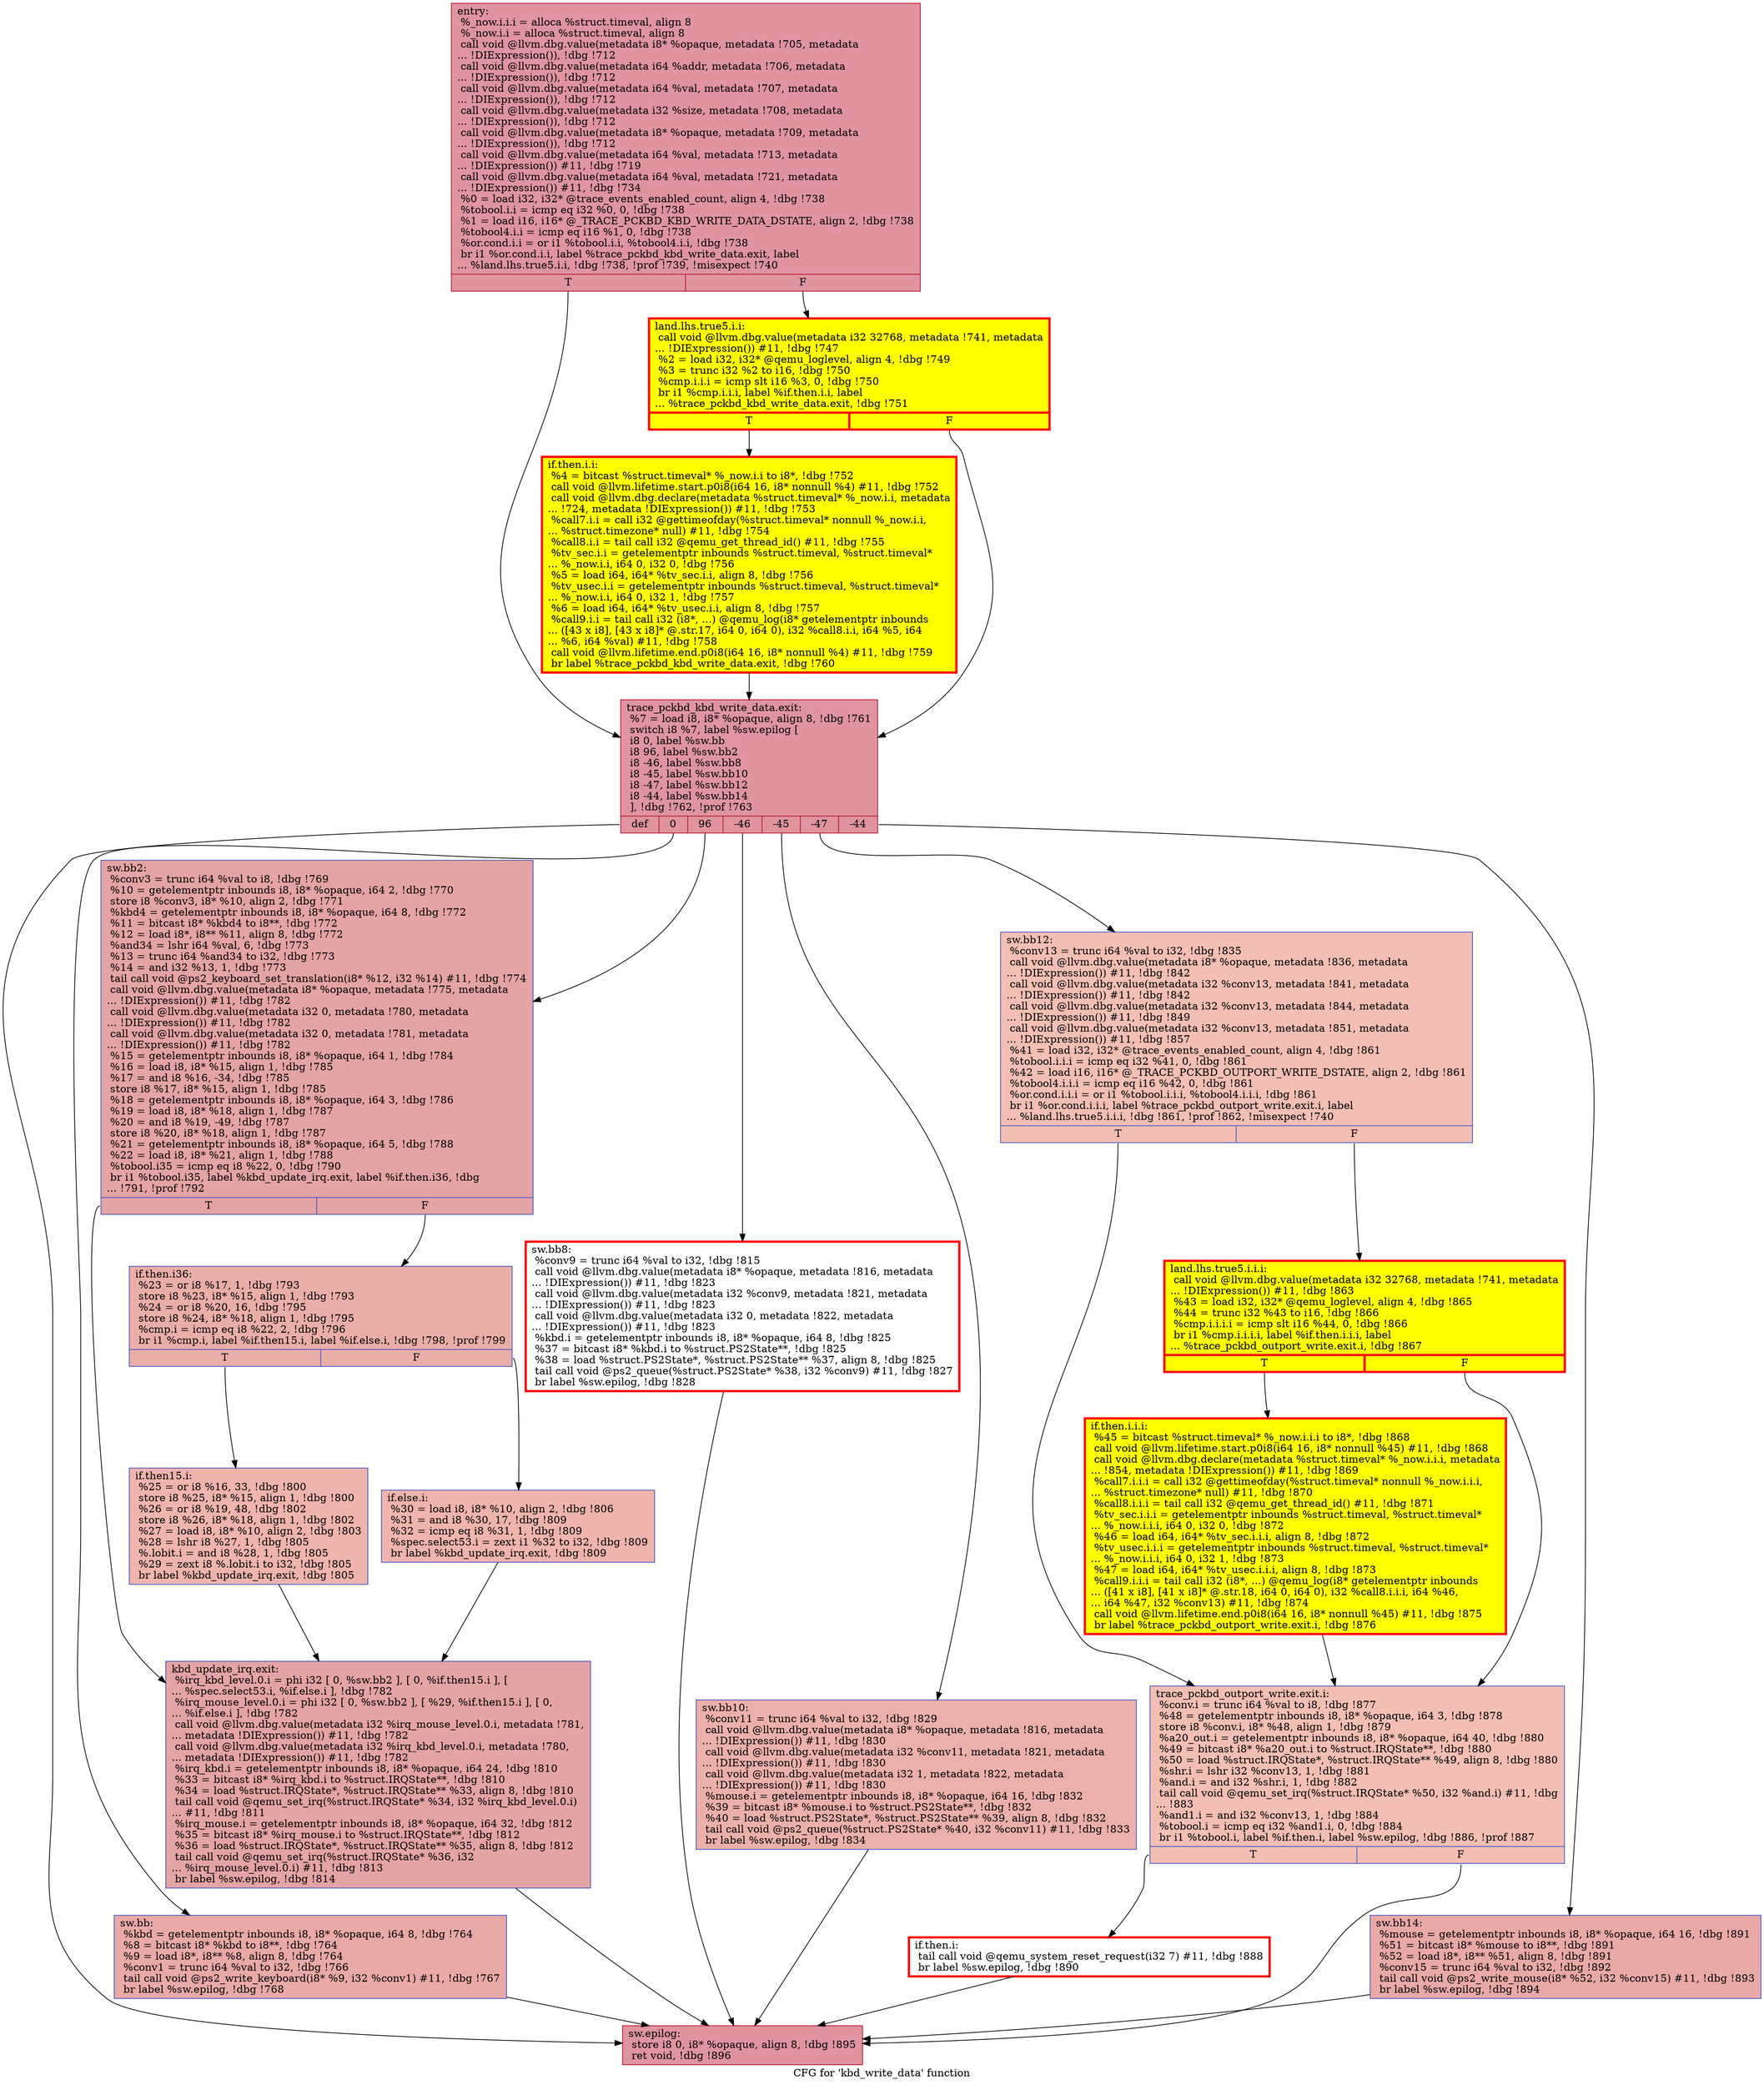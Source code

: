 digraph "CFG for 'kbd_write_data' function" {
	label="CFG for 'kbd_write_data' function";

	Node0x55fc2aa945c0 [shape=record,color="#b70d28ff", style=filled, fillcolor="#b70d2870",label="{entry:\l  %_now.i.i.i = alloca %struct.timeval, align 8\l  %_now.i.i = alloca %struct.timeval, align 8\l  call void @llvm.dbg.value(metadata i8* %opaque, metadata !705, metadata\l... !DIExpression()), !dbg !712\l  call void @llvm.dbg.value(metadata i64 %addr, metadata !706, metadata\l... !DIExpression()), !dbg !712\l  call void @llvm.dbg.value(metadata i64 %val, metadata !707, metadata\l... !DIExpression()), !dbg !712\l  call void @llvm.dbg.value(metadata i32 %size, metadata !708, metadata\l... !DIExpression()), !dbg !712\l  call void @llvm.dbg.value(metadata i8* %opaque, metadata !709, metadata\l... !DIExpression()), !dbg !712\l  call void @llvm.dbg.value(metadata i64 %val, metadata !713, metadata\l... !DIExpression()) #11, !dbg !719\l  call void @llvm.dbg.value(metadata i64 %val, metadata !721, metadata\l... !DIExpression()) #11, !dbg !734\l  %0 = load i32, i32* @trace_events_enabled_count, align 4, !dbg !738\l  %tobool.i.i = icmp eq i32 %0, 0, !dbg !738\l  %1 = load i16, i16* @_TRACE_PCKBD_KBD_WRITE_DATA_DSTATE, align 2, !dbg !738\l  %tobool4.i.i = icmp eq i16 %1, 0, !dbg !738\l  %or.cond.i.i = or i1 %tobool.i.i, %tobool4.i.i, !dbg !738\l  br i1 %or.cond.i.i, label %trace_pckbd_kbd_write_data.exit, label\l... %land.lhs.true5.i.i, !dbg !738, !prof !739, !misexpect !740\l|{<s0>T|<s1>F}}"];
	Node0x55fc2aa945c0:s0 -> Node0x55fc2aa9b4b0;
	Node0x55fc2aa945c0:s1 -> Node0x55fc2aa9bff0;
	Node0x55fc2aa9bff0 [shape=record,penwidth=3.0, style="filled", color="red", fillcolor="yellow",label="{land.lhs.true5.i.i:                               \l  call void @llvm.dbg.value(metadata i32 32768, metadata !741, metadata\l... !DIExpression()) #11, !dbg !747\l  %2 = load i32, i32* @qemu_loglevel, align 4, !dbg !749\l  %3 = trunc i32 %2 to i16, !dbg !750\l  %cmp.i.i.i = icmp slt i16 %3, 0, !dbg !750\l  br i1 %cmp.i.i.i, label %if.then.i.i, label\l... %trace_pckbd_kbd_write_data.exit, !dbg !751\l|{<s0>T|<s1>F}}"];
	Node0x55fc2aa9bff0:s0 -> Node0x55fc2a567120;
	Node0x55fc2aa9bff0:s1 -> Node0x55fc2aa9b4b0;
	Node0x55fc2a567120 [shape=record,penwidth=3.0, style="filled", color="red", fillcolor="yellow",label="{if.then.i.i:                                      \l  %4 = bitcast %struct.timeval* %_now.i.i to i8*, !dbg !752\l  call void @llvm.lifetime.start.p0i8(i64 16, i8* nonnull %4) #11, !dbg !752\l  call void @llvm.dbg.declare(metadata %struct.timeval* %_now.i.i, metadata\l... !724, metadata !DIExpression()) #11, !dbg !753\l  %call7.i.i = call i32 @gettimeofday(%struct.timeval* nonnull %_now.i.i,\l... %struct.timezone* null) #11, !dbg !754\l  %call8.i.i = tail call i32 @qemu_get_thread_id() #11, !dbg !755\l  %tv_sec.i.i = getelementptr inbounds %struct.timeval, %struct.timeval*\l... %_now.i.i, i64 0, i32 0, !dbg !756\l  %5 = load i64, i64* %tv_sec.i.i, align 8, !dbg !756\l  %tv_usec.i.i = getelementptr inbounds %struct.timeval, %struct.timeval*\l... %_now.i.i, i64 0, i32 1, !dbg !757\l  %6 = load i64, i64* %tv_usec.i.i, align 8, !dbg !757\l  %call9.i.i = tail call i32 (i8*, ...) @qemu_log(i8* getelementptr inbounds\l... ([43 x i8], [43 x i8]* @.str.17, i64 0, i64 0), i32 %call8.i.i, i64 %5, i64\l... %6, i64 %val) #11, !dbg !758\l  call void @llvm.lifetime.end.p0i8(i64 16, i8* nonnull %4) #11, !dbg !759\l  br label %trace_pckbd_kbd_write_data.exit, !dbg !760\l}"];
	Node0x55fc2a567120 -> Node0x55fc2aa9b4b0;
	Node0x55fc2aa9b4b0 [shape=record,color="#b70d28ff", style=filled, fillcolor="#b70d2870",label="{trace_pckbd_kbd_write_data.exit:                  \l  %7 = load i8, i8* %opaque, align 8, !dbg !761\l  switch i8 %7, label %sw.epilog [\l    i8 0, label %sw.bb\l    i8 96, label %sw.bb2\l    i8 -46, label %sw.bb8\l    i8 -45, label %sw.bb10\l    i8 -47, label %sw.bb12\l    i8 -44, label %sw.bb14\l  ], !dbg !762, !prof !763\l|{<s0>def|<s1>0|<s2>96|<s3>-46|<s4>-45|<s5>-47|<s6>-44}}"];
	Node0x55fc2aa9b4b0:s0 -> Node0x55fc2a566e20;
	Node0x55fc2aa9b4b0:s1 -> Node0x55fc2aa97430;
	Node0x55fc2aa9b4b0:s2 -> Node0x55fc2aa97b80;
	Node0x55fc2aa9b4b0:s3 -> Node0x55fc2aa0e400;
	Node0x55fc2aa9b4b0:s4 -> Node0x55fc2aa0e590;
	Node0x55fc2aa9b4b0:s5 -> Node0x55fc2aa0e9e0;
	Node0x55fc2aa9b4b0:s6 -> Node0x55fc2a7a5e60;
	Node0x55fc2aa97430 [shape=record,color="#3d50c3ff", style=filled, fillcolor="#ca3b3770",label="{sw.bb:                                            \l  %kbd = getelementptr inbounds i8, i8* %opaque, i64 8, !dbg !764\l  %8 = bitcast i8* %kbd to i8**, !dbg !764\l  %9 = load i8*, i8** %8, align 8, !dbg !764\l  %conv1 = trunc i64 %val to i32, !dbg !766\l  tail call void @ps2_write_keyboard(i8* %9, i32 %conv1) #11, !dbg !767\l  br label %sw.epilog, !dbg !768\l}"];
	Node0x55fc2aa97430 -> Node0x55fc2a566e20;
	Node0x55fc2aa97b80 [shape=record,color="#3d50c3ff", style=filled, fillcolor="#c32e3170",label="{sw.bb2:                                           \l  %conv3 = trunc i64 %val to i8, !dbg !769\l  %10 = getelementptr inbounds i8, i8* %opaque, i64 2, !dbg !770\l  store i8 %conv3, i8* %10, align 2, !dbg !771\l  %kbd4 = getelementptr inbounds i8, i8* %opaque, i64 8, !dbg !772\l  %11 = bitcast i8* %kbd4 to i8**, !dbg !772\l  %12 = load i8*, i8** %11, align 8, !dbg !772\l  %and34 = lshr i64 %val, 6, !dbg !773\l  %13 = trunc i64 %and34 to i32, !dbg !773\l  %14 = and i32 %13, 1, !dbg !773\l  tail call void @ps2_keyboard_set_translation(i8* %12, i32 %14) #11, !dbg !774\l  call void @llvm.dbg.value(metadata i8* %opaque, metadata !775, metadata\l... !DIExpression()) #11, !dbg !782\l  call void @llvm.dbg.value(metadata i32 0, metadata !780, metadata\l... !DIExpression()) #11, !dbg !782\l  call void @llvm.dbg.value(metadata i32 0, metadata !781, metadata\l... !DIExpression()) #11, !dbg !782\l  %15 = getelementptr inbounds i8, i8* %opaque, i64 1, !dbg !784\l  %16 = load i8, i8* %15, align 1, !dbg !785\l  %17 = and i8 %16, -34, !dbg !785\l  store i8 %17, i8* %15, align 1, !dbg !785\l  %18 = getelementptr inbounds i8, i8* %opaque, i64 3, !dbg !786\l  %19 = load i8, i8* %18, align 1, !dbg !787\l  %20 = and i8 %19, -49, !dbg !787\l  store i8 %20, i8* %18, align 1, !dbg !787\l  %21 = getelementptr inbounds i8, i8* %opaque, i64 5, !dbg !788\l  %22 = load i8, i8* %21, align 1, !dbg !788\l  %tobool.i35 = icmp eq i8 %22, 0, !dbg !790\l  br i1 %tobool.i35, label %kbd_update_irq.exit, label %if.then.i36, !dbg\l... !791, !prof !792\l|{<s0>T|<s1>F}}"];
	Node0x55fc2aa97b80:s0 -> Node0x55fc2abbfee0;
	Node0x55fc2aa97b80:s1 -> Node0x55fc2aa59640;
	Node0x55fc2aa59640 [shape=record,color="#3d50c3ff", style=filled, fillcolor="#d0473d70",label="{if.then.i36:                                      \l  %23 = or i8 %17, 1, !dbg !793\l  store i8 %23, i8* %15, align 1, !dbg !793\l  %24 = or i8 %20, 16, !dbg !795\l  store i8 %24, i8* %18, align 1, !dbg !795\l  %cmp.i = icmp eq i8 %22, 2, !dbg !796\l  br i1 %cmp.i, label %if.then15.i, label %if.else.i, !dbg !798, !prof !799\l|{<s0>T|<s1>F}}"];
	Node0x55fc2aa59640:s0 -> Node0x55fc2abbf5d0;
	Node0x55fc2aa59640:s1 -> Node0x55fc2aa60f80;
	Node0x55fc2abbf5d0 [shape=record,color="#3d50c3ff", style=filled, fillcolor="#d8564670",label="{if.then15.i:                                      \l  %25 = or i8 %16, 33, !dbg !800\l  store i8 %25, i8* %15, align 1, !dbg !800\l  %26 = or i8 %19, 48, !dbg !802\l  store i8 %26, i8* %18, align 1, !dbg !802\l  %27 = load i8, i8* %10, align 2, !dbg !803\l  %28 = lshr i8 %27, 1, !dbg !805\l  %.lobit.i = and i8 %28, 1, !dbg !805\l  %29 = zext i8 %.lobit.i to i32, !dbg !805\l  br label %kbd_update_irq.exit, !dbg !805\l}"];
	Node0x55fc2abbf5d0 -> Node0x55fc2abbfee0;
	Node0x55fc2aa60f80 [shape=record,color="#3d50c3ff", style=filled, fillcolor="#d8564670",label="{if.else.i:                                        \l  %30 = load i8, i8* %10, align 2, !dbg !806\l  %31 = and i8 %30, 17, !dbg !809\l  %32 = icmp eq i8 %31, 1, !dbg !809\l  %spec.select53.i = zext i1 %32 to i32, !dbg !809\l  br label %kbd_update_irq.exit, !dbg !809\l}"];
	Node0x55fc2aa60f80 -> Node0x55fc2abbfee0;
	Node0x55fc2abbfee0 [shape=record,color="#3d50c3ff", style=filled, fillcolor="#c32e3170",label="{kbd_update_irq.exit:                              \l  %irq_kbd_level.0.i = phi i32 [ 0, %sw.bb2 ], [ 0, %if.then15.i ], [\l... %spec.select53.i, %if.else.i ], !dbg !782\l  %irq_mouse_level.0.i = phi i32 [ 0, %sw.bb2 ], [ %29, %if.then15.i ], [ 0,\l... %if.else.i ], !dbg !782\l  call void @llvm.dbg.value(metadata i32 %irq_mouse_level.0.i, metadata !781,\l... metadata !DIExpression()) #11, !dbg !782\l  call void @llvm.dbg.value(metadata i32 %irq_kbd_level.0.i, metadata !780,\l... metadata !DIExpression()) #11, !dbg !782\l  %irq_kbd.i = getelementptr inbounds i8, i8* %opaque, i64 24, !dbg !810\l  %33 = bitcast i8* %irq_kbd.i to %struct.IRQState**, !dbg !810\l  %34 = load %struct.IRQState*, %struct.IRQState** %33, align 8, !dbg !810\l  tail call void @qemu_set_irq(%struct.IRQState* %34, i32 %irq_kbd_level.0.i)\l... #11, !dbg !811\l  %irq_mouse.i = getelementptr inbounds i8, i8* %opaque, i64 32, !dbg !812\l  %35 = bitcast i8* %irq_mouse.i to %struct.IRQState**, !dbg !812\l  %36 = load %struct.IRQState*, %struct.IRQState** %35, align 8, !dbg !812\l  tail call void @qemu_set_irq(%struct.IRQState* %36, i32\l... %irq_mouse_level.0.i) #11, !dbg !813\l  br label %sw.epilog, !dbg !814\l}"];
	Node0x55fc2abbfee0 -> Node0x55fc2a566e20;
	Node0x55fc2aa0e400 [shape=record,penwidth=3.0, color="red",label="{sw.bb8:                                           \l  %conv9 = trunc i64 %val to i32, !dbg !815\l  call void @llvm.dbg.value(metadata i8* %opaque, metadata !816, metadata\l... !DIExpression()) #11, !dbg !823\l  call void @llvm.dbg.value(metadata i32 %conv9, metadata !821, metadata\l... !DIExpression()) #11, !dbg !823\l  call void @llvm.dbg.value(metadata i32 0, metadata !822, metadata\l... !DIExpression()) #11, !dbg !823\l  %kbd.i = getelementptr inbounds i8, i8* %opaque, i64 8, !dbg !825\l  %37 = bitcast i8* %kbd.i to %struct.PS2State**, !dbg !825\l  %38 = load %struct.PS2State*, %struct.PS2State** %37, align 8, !dbg !825\l  tail call void @ps2_queue(%struct.PS2State* %38, i32 %conv9) #11, !dbg !827\l  br label %sw.epilog, !dbg !828\l}"];
	Node0x55fc2aa0e400 -> Node0x55fc2a566e20;
	Node0x55fc2aa0e590 [shape=record,color="#3d50c3ff", style=filled, fillcolor="#d24b4070",label="{sw.bb10:                                          \l  %conv11 = trunc i64 %val to i32, !dbg !829\l  call void @llvm.dbg.value(metadata i8* %opaque, metadata !816, metadata\l... !DIExpression()) #11, !dbg !830\l  call void @llvm.dbg.value(metadata i32 %conv11, metadata !821, metadata\l... !DIExpression()) #11, !dbg !830\l  call void @llvm.dbg.value(metadata i32 1, metadata !822, metadata\l... !DIExpression()) #11, !dbg !830\l  %mouse.i = getelementptr inbounds i8, i8* %opaque, i64 16, !dbg !832\l  %39 = bitcast i8* %mouse.i to %struct.PS2State**, !dbg !832\l  %40 = load %struct.PS2State*, %struct.PS2State** %39, align 8, !dbg !832\l  tail call void @ps2_queue(%struct.PS2State* %40, i32 %conv11) #11, !dbg !833\l  br label %sw.epilog, !dbg !834\l}"];
	Node0x55fc2aa0e590 -> Node0x55fc2a566e20;
	Node0x55fc2aa0e9e0 [shape=record,color="#3d50c3ff", style=filled, fillcolor="#e36c5570",label="{sw.bb12:                                          \l  %conv13 = trunc i64 %val to i32, !dbg !835\l  call void @llvm.dbg.value(metadata i8* %opaque, metadata !836, metadata\l... !DIExpression()) #11, !dbg !842\l  call void @llvm.dbg.value(metadata i32 %conv13, metadata !841, metadata\l... !DIExpression()) #11, !dbg !842\l  call void @llvm.dbg.value(metadata i32 %conv13, metadata !844, metadata\l... !DIExpression()) #11, !dbg !849\l  call void @llvm.dbg.value(metadata i32 %conv13, metadata !851, metadata\l... !DIExpression()) #11, !dbg !857\l  %41 = load i32, i32* @trace_events_enabled_count, align 4, !dbg !861\l  %tobool.i.i.i = icmp eq i32 %41, 0, !dbg !861\l  %42 = load i16, i16* @_TRACE_PCKBD_OUTPORT_WRITE_DSTATE, align 2, !dbg !861\l  %tobool4.i.i.i = icmp eq i16 %42, 0, !dbg !861\l  %or.cond.i.i.i = or i1 %tobool.i.i.i, %tobool4.i.i.i, !dbg !861\l  br i1 %or.cond.i.i.i, label %trace_pckbd_outport_write.exit.i, label\l... %land.lhs.true5.i.i.i, !dbg !861, !prof !862, !misexpect !740\l|{<s0>T|<s1>F}}"];
	Node0x55fc2aa0e9e0:s0 -> Node0x55fc2aa95640;
	Node0x55fc2aa0e9e0:s1 -> Node0x55fc2aa6e4c0;
	Node0x55fc2aa6e4c0 [shape=record,penwidth=3.0, style="filled", color="red", fillcolor="yellow",label="{land.lhs.true5.i.i.i:                             \l  call void @llvm.dbg.value(metadata i32 32768, metadata !741, metadata\l... !DIExpression()) #11, !dbg !863\l  %43 = load i32, i32* @qemu_loglevel, align 4, !dbg !865\l  %44 = trunc i32 %43 to i16, !dbg !866\l  %cmp.i.i.i.i = icmp slt i16 %44, 0, !dbg !866\l  br i1 %cmp.i.i.i.i, label %if.then.i.i.i, label\l... %trace_pckbd_outport_write.exit.i, !dbg !867\l|{<s0>T|<s1>F}}"];
	Node0x55fc2aa6e4c0:s0 -> Node0x55fc2aaa2a90;
	Node0x55fc2aa6e4c0:s1 -> Node0x55fc2aa95640;
	Node0x55fc2aaa2a90 [shape=record,penwidth=3.0, style="filled", color="red", fillcolor="yellow",label="{if.then.i.i.i:                                    \l  %45 = bitcast %struct.timeval* %_now.i.i.i to i8*, !dbg !868\l  call void @llvm.lifetime.start.p0i8(i64 16, i8* nonnull %45) #11, !dbg !868\l  call void @llvm.dbg.declare(metadata %struct.timeval* %_now.i.i.i, metadata\l... !854, metadata !DIExpression()) #11, !dbg !869\l  %call7.i.i.i = call i32 @gettimeofday(%struct.timeval* nonnull %_now.i.i.i,\l... %struct.timezone* null) #11, !dbg !870\l  %call8.i.i.i = tail call i32 @qemu_get_thread_id() #11, !dbg !871\l  %tv_sec.i.i.i = getelementptr inbounds %struct.timeval, %struct.timeval*\l... %_now.i.i.i, i64 0, i32 0, !dbg !872\l  %46 = load i64, i64* %tv_sec.i.i.i, align 8, !dbg !872\l  %tv_usec.i.i.i = getelementptr inbounds %struct.timeval, %struct.timeval*\l... %_now.i.i.i, i64 0, i32 1, !dbg !873\l  %47 = load i64, i64* %tv_usec.i.i.i, align 8, !dbg !873\l  %call9.i.i.i = tail call i32 (i8*, ...) @qemu_log(i8* getelementptr inbounds\l... ([41 x i8], [41 x i8]* @.str.18, i64 0, i64 0), i32 %call8.i.i.i, i64 %46,\l... i64 %47, i32 %conv13) #11, !dbg !874\l  call void @llvm.lifetime.end.p0i8(i64 16, i8* nonnull %45) #11, !dbg !875\l  br label %trace_pckbd_outport_write.exit.i, !dbg !876\l}"];
	Node0x55fc2aaa2a90 -> Node0x55fc2aa95640;
	Node0x55fc2aa95640 [shape=record,color="#3d50c3ff", style=filled, fillcolor="#e36c5570",label="{trace_pckbd_outport_write.exit.i:                 \l  %conv.i = trunc i64 %val to i8, !dbg !877\l  %48 = getelementptr inbounds i8, i8* %opaque, i64 3, !dbg !878\l  store i8 %conv.i, i8* %48, align 1, !dbg !879\l  %a20_out.i = getelementptr inbounds i8, i8* %opaque, i64 40, !dbg !880\l  %49 = bitcast i8* %a20_out.i to %struct.IRQState**, !dbg !880\l  %50 = load %struct.IRQState*, %struct.IRQState** %49, align 8, !dbg !880\l  %shr.i = lshr i32 %conv13, 1, !dbg !881\l  %and.i = and i32 %shr.i, 1, !dbg !882\l  tail call void @qemu_set_irq(%struct.IRQState* %50, i32 %and.i) #11, !dbg\l... !883\l  %and1.i = and i32 %conv13, 1, !dbg !884\l  %tobool.i = icmp eq i32 %and1.i, 0, !dbg !884\l  br i1 %tobool.i, label %if.then.i, label %sw.epilog, !dbg !886, !prof !887\l|{<s0>T|<s1>F}}"];
	Node0x55fc2aa95640:s0 -> Node0x55fc2aa6ead0;
	Node0x55fc2aa95640:s1 -> Node0x55fc2a566e20;
	Node0x55fc2aa6ead0 [shape=record,penwidth=3.0, color="red",label="{if.then.i:                                        \l  tail call void @qemu_system_reset_request(i32 7) #11, !dbg !888\l  br label %sw.epilog, !dbg !890\l}"];
	Node0x55fc2aa6ead0 -> Node0x55fc2a566e20;
	Node0x55fc2a7a5e60 [shape=record,color="#3d50c3ff", style=filled, fillcolor="#ca3b3770",label="{sw.bb14:                                          \l  %mouse = getelementptr inbounds i8, i8* %opaque, i64 16, !dbg !891\l  %51 = bitcast i8* %mouse to i8**, !dbg !891\l  %52 = load i8*, i8** %51, align 8, !dbg !891\l  %conv15 = trunc i64 %val to i32, !dbg !892\l  tail call void @ps2_write_mouse(i8* %52, i32 %conv15) #11, !dbg !893\l  br label %sw.epilog, !dbg !894\l}"];
	Node0x55fc2a7a5e60 -> Node0x55fc2a566e20;
	Node0x55fc2a566e20 [shape=record,color="#b70d28ff", style=filled, fillcolor="#b70d2870",label="{sw.epilog:                                        \l  store i8 0, i8* %opaque, align 8, !dbg !895\l  ret void, !dbg !896\l}"];
}
